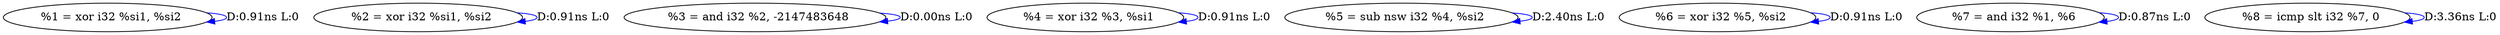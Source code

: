 digraph {
Node0x2b8e510[label="  %1 = xor i32 %si1, %si2"];
Node0x2b8e510 -> Node0x2b8e510[label="D:0.91ns L:0",color=blue];
Node0x2b8d4e0[label="  %2 = xor i32 %si1, %si2"];
Node0x2b8d4e0 -> Node0x2b8d4e0[label="D:0.91ns L:0",color=blue];
Node0x2b8c6a0[label="  %3 = and i32 %2, -2147483648"];
Node0x2b8c6a0 -> Node0x2b8c6a0[label="D:0.00ns L:0",color=blue];
Node0x2b8c780[label="  %4 = xor i32 %3, %si1"];
Node0x2b8c780 -> Node0x2b8c780[label="D:0.91ns L:0",color=blue];
Node0x2b8c860[label="  %5 = sub nsw i32 %4, %si2"];
Node0x2b8c860 -> Node0x2b8c860[label="D:2.40ns L:0",color=blue];
Node0x2b8c990[label="  %6 = xor i32 %5, %si2"];
Node0x2b8c990 -> Node0x2b8c990[label="D:0.91ns L:0",color=blue];
Node0x2b8ca70[label="  %7 = and i32 %1, %6"];
Node0x2b8ca70 -> Node0x2b8ca70[label="D:0.87ns L:0",color=blue];
Node0x2b8cb50[label="  %8 = icmp slt i32 %7, 0"];
Node0x2b8cb50 -> Node0x2b8cb50[label="D:3.36ns L:0",color=blue];
}
